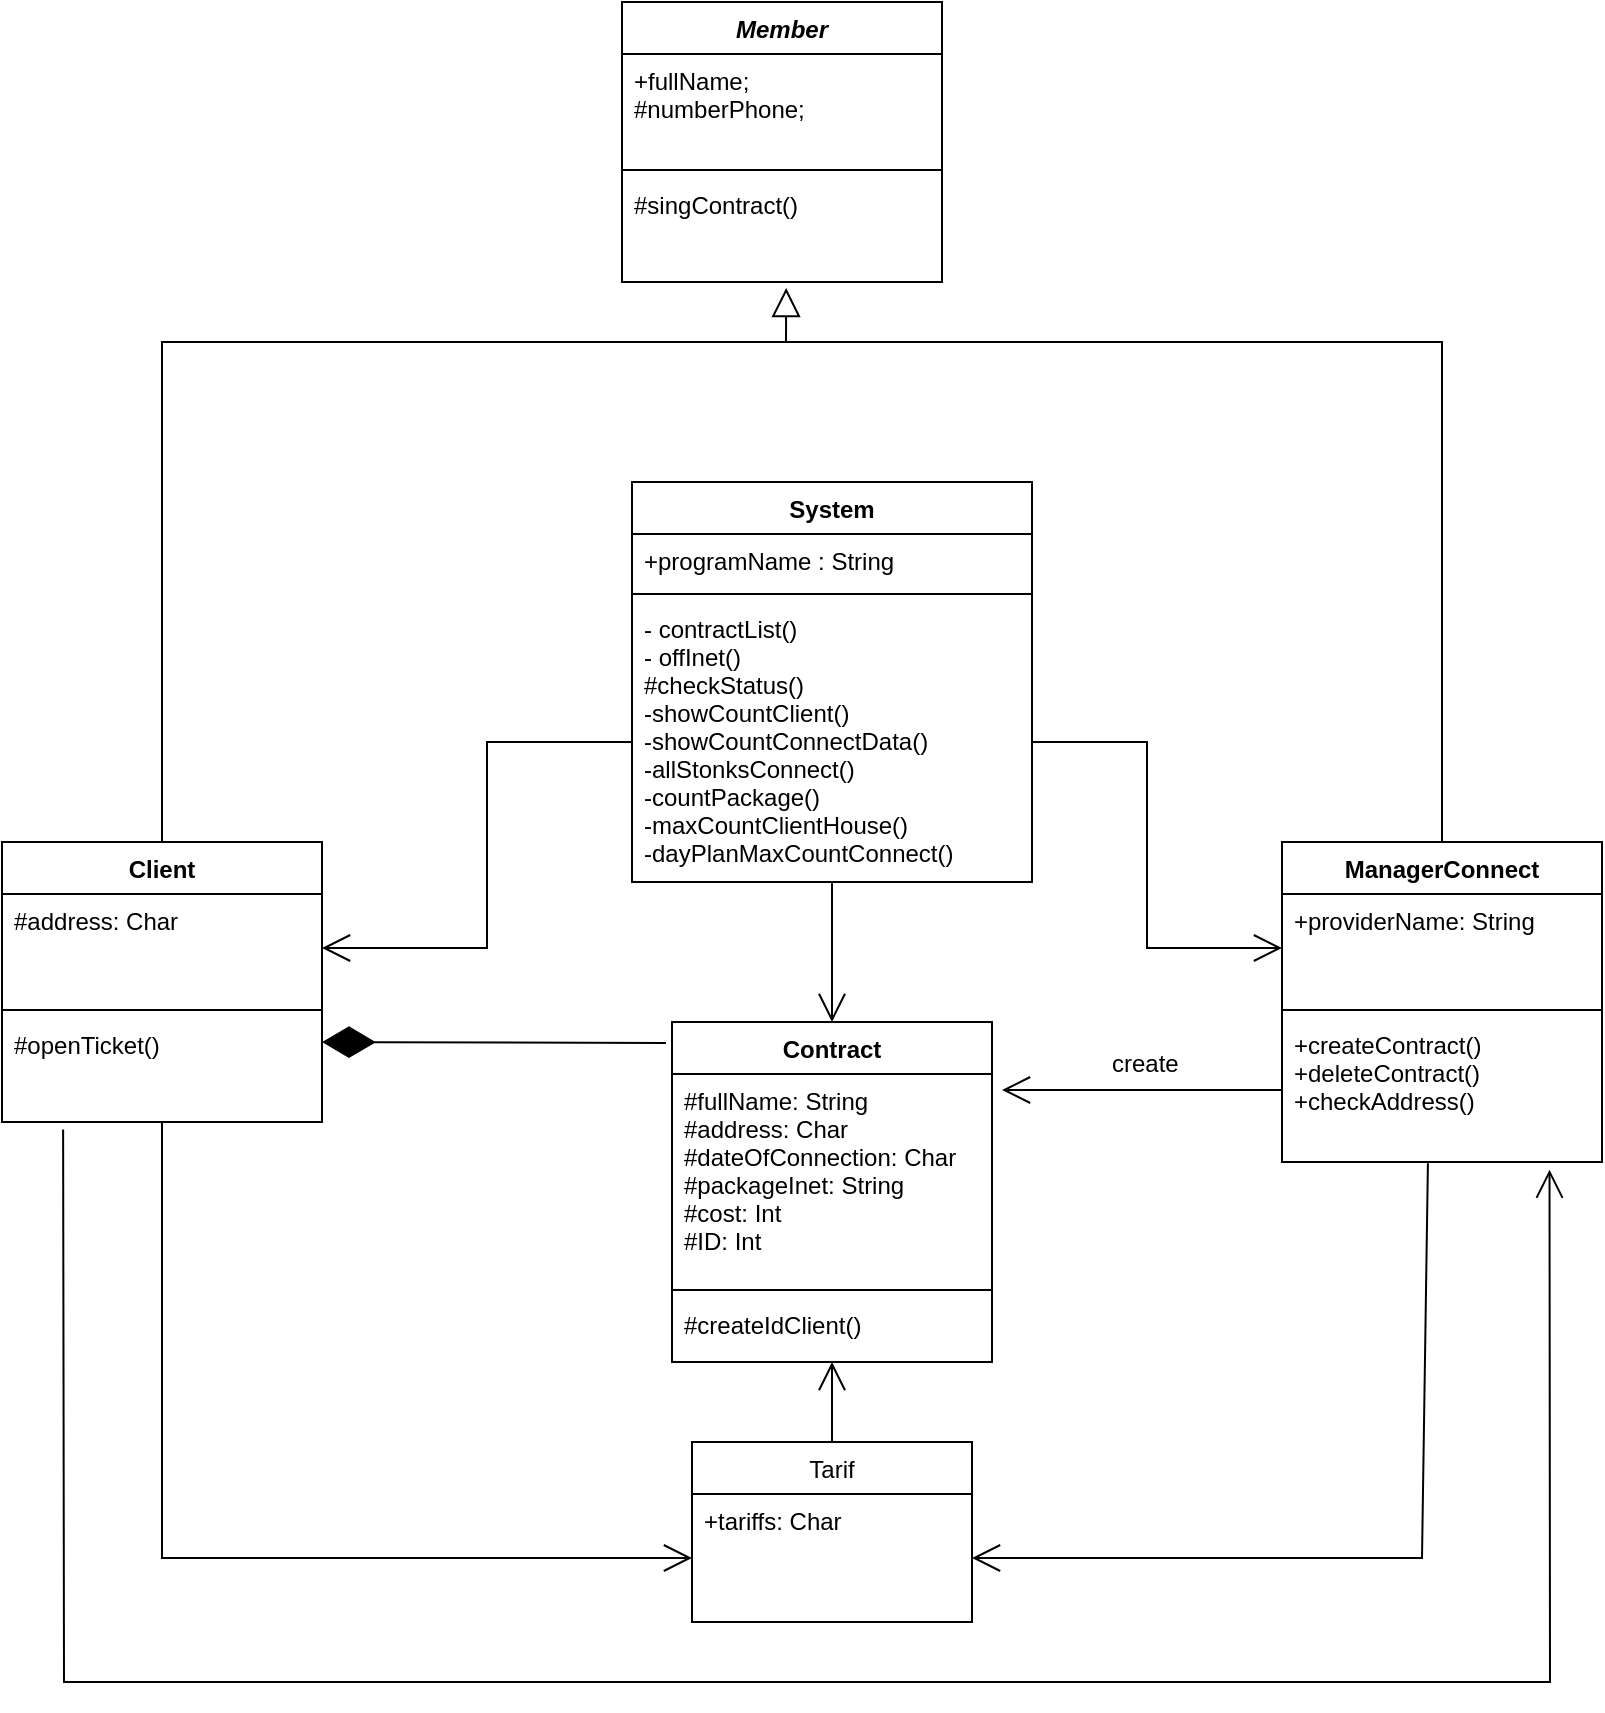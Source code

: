 <mxfile version="15.5.4" type="embed"><diagram id="C5RBs43oDa-KdzZeNtuy" name="Page-1"><mxGraphModel dx="649" dy="2866" grid="1" gridSize="10" guides="1" tooltips="1" connect="1" arrows="1" fold="1" page="1" pageScale="1" pageWidth="827" pageHeight="1169" math="0" shadow="0"><root><mxCell id="WIyWlLk6GJQsqaUBKTNV-0"/><mxCell id="WIyWlLk6GJQsqaUBKTNV-1" parent="WIyWlLk6GJQsqaUBKTNV-0"/><mxCell id="x4CzHmT4jv46Xul65Cwn-0" value="Contract" style="swimlane;fontStyle=1;align=center;verticalAlign=top;childLayout=stackLayout;horizontal=1;startSize=26;horizontalStack=0;resizeParent=1;resizeParentMax=0;resizeLast=0;collapsible=1;marginBottom=0;" parent="WIyWlLk6GJQsqaUBKTNV-1" vertex="1"><mxGeometry x="345" y="-1760" width="160" height="170" as="geometry"/></mxCell><mxCell id="x4CzHmT4jv46Xul65Cwn-1" value="#fullName: String&#10;#address: Char&#10;#dateOfConnection: Char&#10;#packageInet: String&#10;#cost: Int&#10;#ID: Int" style="text;strokeColor=none;fillColor=none;align=left;verticalAlign=top;spacingLeft=4;spacingRight=4;overflow=hidden;rotatable=0;points=[[0,0.5],[1,0.5]];portConstraint=eastwest;" parent="x4CzHmT4jv46Xul65Cwn-0" vertex="1"><mxGeometry y="26" width="160" height="104" as="geometry"/></mxCell><mxCell id="x4CzHmT4jv46Xul65Cwn-2" value="" style="line;strokeWidth=1;fillColor=none;align=left;verticalAlign=middle;spacingTop=-1;spacingLeft=3;spacingRight=3;rotatable=0;labelPosition=right;points=[];portConstraint=eastwest;" parent="x4CzHmT4jv46Xul65Cwn-0" vertex="1"><mxGeometry y="130" width="160" height="8" as="geometry"/></mxCell><mxCell id="x4CzHmT4jv46Xul65Cwn-3" value="#createIdClient()" style="text;strokeColor=none;fillColor=none;align=left;verticalAlign=top;spacingLeft=4;spacingRight=4;overflow=hidden;rotatable=0;points=[[0,0.5],[1,0.5]];portConstraint=eastwest;" parent="x4CzHmT4jv46Xul65Cwn-0" vertex="1"><mxGeometry y="138" width="160" height="32" as="geometry"/></mxCell><mxCell id="MIx9iEtUgZisJlGi1HNq-17" style="edgeStyle=orthogonalEdgeStyle;rounded=0;orthogonalLoop=1;jettySize=auto;html=1;exitX=0.5;exitY=0;exitDx=0;exitDy=0;startArrow=none;startFill=0;endArrow=none;endFill=0;strokeWidth=1;" parent="WIyWlLk6GJQsqaUBKTNV-1" source="x4CzHmT4jv46Xul65Cwn-14" edge="1"><mxGeometry relative="1" as="geometry"><mxPoint x="400" y="-2100" as="targetPoint"/><Array as="points"><mxPoint x="90" y="-2100"/></Array></mxGeometry></mxCell><mxCell id="19" style="edgeStyle=orthogonalEdgeStyle;rounded=0;orthogonalLoop=1;jettySize=auto;html=1;entryX=0;entryY=0.5;entryDx=0;entryDy=0;endArrow=open;endFill=0;endSize=12;" parent="WIyWlLk6GJQsqaUBKTNV-1" source="x4CzHmT4jv46Xul65Cwn-14" target="m357RM5_wuhy1742Luh5-17" edge="1"><mxGeometry relative="1" as="geometry"/></mxCell><mxCell id="x4CzHmT4jv46Xul65Cwn-14" value="Client" style="swimlane;fontStyle=1;align=center;verticalAlign=top;childLayout=stackLayout;horizontal=1;startSize=26;horizontalStack=0;resizeParent=1;resizeParentMax=0;resizeLast=0;collapsible=1;marginBottom=0;" parent="WIyWlLk6GJQsqaUBKTNV-1" vertex="1"><mxGeometry x="10" y="-1850" width="160" height="140" as="geometry"/></mxCell><mxCell id="x4CzHmT4jv46Xul65Cwn-15" value="#address: Char" style="text;strokeColor=none;fillColor=none;align=left;verticalAlign=top;spacingLeft=4;spacingRight=4;overflow=hidden;rotatable=0;points=[[0,0.5],[1,0.5]];portConstraint=eastwest;" parent="x4CzHmT4jv46Xul65Cwn-14" vertex="1"><mxGeometry y="26" width="160" height="54" as="geometry"/></mxCell><mxCell id="x4CzHmT4jv46Xul65Cwn-16" value="" style="line;strokeWidth=1;fillColor=none;align=left;verticalAlign=middle;spacingTop=-1;spacingLeft=3;spacingRight=3;rotatable=0;labelPosition=right;points=[];portConstraint=eastwest;" parent="x4CzHmT4jv46Xul65Cwn-14" vertex="1"><mxGeometry y="80" width="160" height="8" as="geometry"/></mxCell><mxCell id="x4CzHmT4jv46Xul65Cwn-17" value="#openTicket()" style="text;strokeColor=none;fillColor=none;align=left;verticalAlign=top;spacingLeft=4;spacingRight=4;overflow=hidden;rotatable=0;points=[[0,0.5],[1,0.5]];portConstraint=eastwest;" parent="x4CzHmT4jv46Xul65Cwn-14" vertex="1"><mxGeometry y="88" width="160" height="52" as="geometry"/></mxCell><mxCell id="MIx9iEtUgZisJlGi1HNq-18" style="edgeStyle=orthogonalEdgeStyle;rounded=0;orthogonalLoop=1;jettySize=auto;html=1;startArrow=none;startFill=0;endArrow=none;endFill=0;strokeWidth=1;" parent="WIyWlLk6GJQsqaUBKTNV-1" source="0" edge="1"><mxGeometry relative="1" as="geometry"><mxPoint x="400" y="-2100" as="targetPoint"/><Array as="points"><mxPoint x="730" y="-2100"/></Array></mxGeometry></mxCell><mxCell id="0" value="ManagerConnect" style="swimlane;fontStyle=1;align=center;verticalAlign=top;childLayout=stackLayout;horizontal=1;startSize=26;horizontalStack=0;resizeParent=1;resizeParentMax=0;resizeLast=0;collapsible=1;marginBottom=0;" parent="WIyWlLk6GJQsqaUBKTNV-1" vertex="1"><mxGeometry x="650" y="-1850" width="160" height="160" as="geometry"/></mxCell><mxCell id="1" value="+providerName: String" style="text;strokeColor=none;fillColor=none;align=left;verticalAlign=top;spacingLeft=4;spacingRight=4;overflow=hidden;rotatable=0;points=[[0,0.5],[1,0.5]];portConstraint=eastwest;" parent="0" vertex="1"><mxGeometry y="26" width="160" height="54" as="geometry"/></mxCell><mxCell id="2" value="" style="line;strokeWidth=1;fillColor=none;align=left;verticalAlign=middle;spacingTop=-1;spacingLeft=3;spacingRight=3;rotatable=0;labelPosition=right;points=[];portConstraint=eastwest;" parent="0" vertex="1"><mxGeometry y="80" width="160" height="8" as="geometry"/></mxCell><mxCell id="3" value="+createContract()&#10;+deleteContract()&#10;+checkAddress()" style="text;strokeColor=none;fillColor=none;align=left;verticalAlign=top;spacingLeft=4;spacingRight=4;overflow=hidden;rotatable=0;points=[[0,0.5],[1,0.5]];portConstraint=eastwest;" parent="0" vertex="1"><mxGeometry y="88" width="160" height="72" as="geometry"/></mxCell><mxCell id="5" value="&lt;br&gt;create" style="text;html=1;strokeColor=none;fillColor=none;spacing=5;spacingTop=-20;whiteSpace=wrap;overflow=hidden;rounded=0;" parent="WIyWlLk6GJQsqaUBKTNV-1" vertex="1"><mxGeometry x="560" y="-1750" width="50" height="20" as="geometry"/></mxCell><mxCell id="9" value="Member" style="swimlane;fontStyle=3;align=center;verticalAlign=top;childLayout=stackLayout;horizontal=1;startSize=26;horizontalStack=0;resizeParent=1;resizeParentMax=0;resizeLast=0;collapsible=1;marginBottom=0;" parent="WIyWlLk6GJQsqaUBKTNV-1" vertex="1"><mxGeometry x="320" y="-2270" width="160" height="140" as="geometry"/></mxCell><mxCell id="10" value="+fullName;&#10;#numberPhone;" style="text;strokeColor=none;fillColor=none;align=left;verticalAlign=top;spacingLeft=4;spacingRight=4;overflow=hidden;rotatable=0;points=[[0,0.5],[1,0.5]];portConstraint=eastwest;" parent="9" vertex="1"><mxGeometry y="26" width="160" height="54" as="geometry"/></mxCell><mxCell id="11" value="" style="line;strokeWidth=1;fillColor=none;align=left;verticalAlign=middle;spacingTop=-1;spacingLeft=3;spacingRight=3;rotatable=0;labelPosition=right;points=[];portConstraint=eastwest;" parent="9" vertex="1"><mxGeometry y="80" width="160" height="8" as="geometry"/></mxCell><mxCell id="12" value="#singContract()" style="text;strokeColor=none;fillColor=none;align=left;verticalAlign=top;spacingLeft=4;spacingRight=4;overflow=hidden;rotatable=0;points=[[0,0.5],[1,0.5]];portConstraint=eastwest;" parent="9" vertex="1"><mxGeometry y="88" width="160" height="52" as="geometry"/></mxCell><mxCell id="MIx9iEtUgZisJlGi1HNq-24" style="edgeStyle=orthogonalEdgeStyle;rounded=0;orthogonalLoop=1;jettySize=auto;html=1;entryX=0.5;entryY=0;entryDx=0;entryDy=0;startArrow=none;startFill=0;endArrow=open;endFill=0;endSize=12;strokeWidth=1;" parent="WIyWlLk6GJQsqaUBKTNV-1" source="2O56mvNGZmBePX9XtO3--17" target="x4CzHmT4jv46Xul65Cwn-0" edge="1"><mxGeometry relative="1" as="geometry"/></mxCell><mxCell id="2O56mvNGZmBePX9XtO3--17" value="System" style="swimlane;fontStyle=1;align=center;verticalAlign=top;childLayout=stackLayout;horizontal=1;startSize=26;horizontalStack=0;resizeParent=1;resizeParentMax=0;resizeLast=0;collapsible=1;marginBottom=0;" parent="WIyWlLk6GJQsqaUBKTNV-1" vertex="1"><mxGeometry x="325" y="-2030" width="200" height="200" as="geometry"/></mxCell><mxCell id="2O56mvNGZmBePX9XtO3--18" value="+programName : String" style="text;strokeColor=none;fillColor=none;align=left;verticalAlign=top;spacingLeft=4;spacingRight=4;overflow=hidden;rotatable=0;points=[[0,0.5],[1,0.5]];portConstraint=eastwest;" parent="2O56mvNGZmBePX9XtO3--17" vertex="1"><mxGeometry y="26" width="200" height="26" as="geometry"/></mxCell><mxCell id="2O56mvNGZmBePX9XtO3--19" value="" style="line;strokeWidth=1;fillColor=none;align=left;verticalAlign=middle;spacingTop=-1;spacingLeft=3;spacingRight=3;rotatable=0;labelPosition=right;points=[];portConstraint=eastwest;" parent="2O56mvNGZmBePX9XtO3--17" vertex="1"><mxGeometry y="52" width="200" height="8" as="geometry"/></mxCell><mxCell id="2O56mvNGZmBePX9XtO3--20" value="- contractList()&#10;- offInet()&#10;#checkStatus()&#10;-showCountClient()&#10;-showCountConnectData()&#10;-allStonksConnect()&#10;-countPackage()&#10;-maxCountClientHouse()&#10;-dayPlanMaxCountConnect()" style="text;strokeColor=none;fillColor=none;align=left;verticalAlign=top;spacingLeft=4;spacingRight=4;overflow=hidden;rotatable=0;points=[[0,0.5],[1,0.5]];portConstraint=eastwest;" parent="2O56mvNGZmBePX9XtO3--17" vertex="1"><mxGeometry y="60" width="200" height="140" as="geometry"/></mxCell><mxCell id="2O56mvNGZmBePX9XtO3--35" value="" style="endArrow=open;endFill=1;endSize=12;html=1;rounded=0;exitX=0;exitY=0.5;exitDx=0;exitDy=0;" parent="WIyWlLk6GJQsqaUBKTNV-1" source="3" edge="1"><mxGeometry width="160" relative="1" as="geometry"><mxPoint x="640" y="-1580" as="sourcePoint"/><mxPoint x="510" y="-1726" as="targetPoint"/></mxGeometry></mxCell><mxCell id="MIx9iEtUgZisJlGi1HNq-19" style="edgeStyle=orthogonalEdgeStyle;rounded=0;orthogonalLoop=1;jettySize=auto;html=1;entryX=1;entryY=0.5;entryDx=0;entryDy=0;startArrow=none;startFill=0;endArrow=open;endFill=0;strokeWidth=1;endSize=12;" parent="WIyWlLk6GJQsqaUBKTNV-1" source="2O56mvNGZmBePX9XtO3--20" target="x4CzHmT4jv46Xul65Cwn-15" edge="1"><mxGeometry relative="1" as="geometry"/></mxCell><mxCell id="MIx9iEtUgZisJlGi1HNq-21" style="edgeStyle=orthogonalEdgeStyle;rounded=0;orthogonalLoop=1;jettySize=auto;html=1;exitX=1;exitY=0.5;exitDx=0;exitDy=0;startArrow=none;startFill=0;endArrow=open;endFill=0;strokeWidth=1;endSize=12;" parent="WIyWlLk6GJQsqaUBKTNV-1" source="2O56mvNGZmBePX9XtO3--20" target="1" edge="1"><mxGeometry relative="1" as="geometry"/></mxCell><mxCell id="13" value="" style="endArrow=block;endFill=0;endSize=12;html=1;rounded=0;entryX=0.513;entryY=1.058;entryDx=0;entryDy=0;entryPerimeter=0;" parent="WIyWlLk6GJQsqaUBKTNV-1" target="12" edge="1"><mxGeometry width="160" relative="1" as="geometry"><mxPoint x="402" y="-2100" as="sourcePoint"/><mxPoint x="320" y="-1990" as="targetPoint"/></mxGeometry></mxCell><mxCell id="16" value="" style="endArrow=diamondThin;endFill=1;endSize=24;html=1;rounded=0;exitX=-0.019;exitY=0.062;exitDx=0;exitDy=0;exitPerimeter=0;" parent="WIyWlLk6GJQsqaUBKTNV-1" source="x4CzHmT4jv46Xul65Cwn-0" edge="1"><mxGeometry width="160" relative="1" as="geometry"><mxPoint x="200" y="-1660" as="sourcePoint"/><mxPoint x="170" y="-1750" as="targetPoint"/></mxGeometry></mxCell><mxCell id="m357RM5_wuhy1742Luh5-16" value="Tarif" style="swimlane;fontStyle=0;childLayout=stackLayout;horizontal=1;startSize=26;fillColor=none;horizontalStack=0;resizeParent=1;resizeParentMax=0;resizeLast=0;collapsible=1;marginBottom=0;" parent="WIyWlLk6GJQsqaUBKTNV-1" vertex="1"><mxGeometry x="355" y="-1550" width="140" height="90" as="geometry"/></mxCell><mxCell id="m357RM5_wuhy1742Luh5-17" value="+tariffs: Char" style="text;strokeColor=none;fillColor=none;align=left;verticalAlign=top;spacingLeft=4;spacingRight=4;overflow=hidden;rotatable=0;points=[[0,0.5],[1,0.5]];portConstraint=eastwest;" parent="m357RM5_wuhy1742Luh5-16" vertex="1"><mxGeometry y="26" width="140" height="64" as="geometry"/></mxCell><mxCell id="20" value="" style="endArrow=open;endFill=1;endSize=12;html=1;rounded=0;exitX=0.191;exitY=1.073;exitDx=0;exitDy=0;exitPerimeter=0;entryX=0.836;entryY=1.053;entryDx=0;entryDy=0;entryPerimeter=0;" parent="WIyWlLk6GJQsqaUBKTNV-1" source="x4CzHmT4jv46Xul65Cwn-17" target="3" edge="1"><mxGeometry width="160" relative="1" as="geometry"><mxPoint x="140" y="-1630" as="sourcePoint"/><mxPoint x="300" y="-1630" as="targetPoint"/><Array as="points"><mxPoint x="41" y="-1430"/><mxPoint x="784" y="-1430"/></Array></mxGeometry></mxCell><mxCell id="21" value="" style="endArrow=open;endFill=1;endSize=12;html=1;rounded=0;exitX=0.456;exitY=1.008;exitDx=0;exitDy=0;exitPerimeter=0;entryX=1;entryY=0.5;entryDx=0;entryDy=0;" parent="WIyWlLk6GJQsqaUBKTNV-1" source="3" target="m357RM5_wuhy1742Luh5-17" edge="1"><mxGeometry width="160" relative="1" as="geometry"><mxPoint x="480" y="-1380" as="sourcePoint"/><mxPoint x="665" y="-1511" as="targetPoint"/><Array as="points"><mxPoint x="720" y="-1492"/></Array></mxGeometry></mxCell><mxCell id="23" value="" style="endArrow=open;endFill=1;endSize=12;html=1;rounded=0;exitX=0.5;exitY=0;exitDx=0;exitDy=0;" parent="WIyWlLk6GJQsqaUBKTNV-1" source="m357RM5_wuhy1742Luh5-16" target="x4CzHmT4jv46Xul65Cwn-3" edge="1"><mxGeometry width="160" relative="1" as="geometry"><mxPoint x="490" y="-1580" as="sourcePoint"/><mxPoint x="650" y="-1580" as="targetPoint"/></mxGeometry></mxCell></root></mxGraphModel></diagram></mxfile>